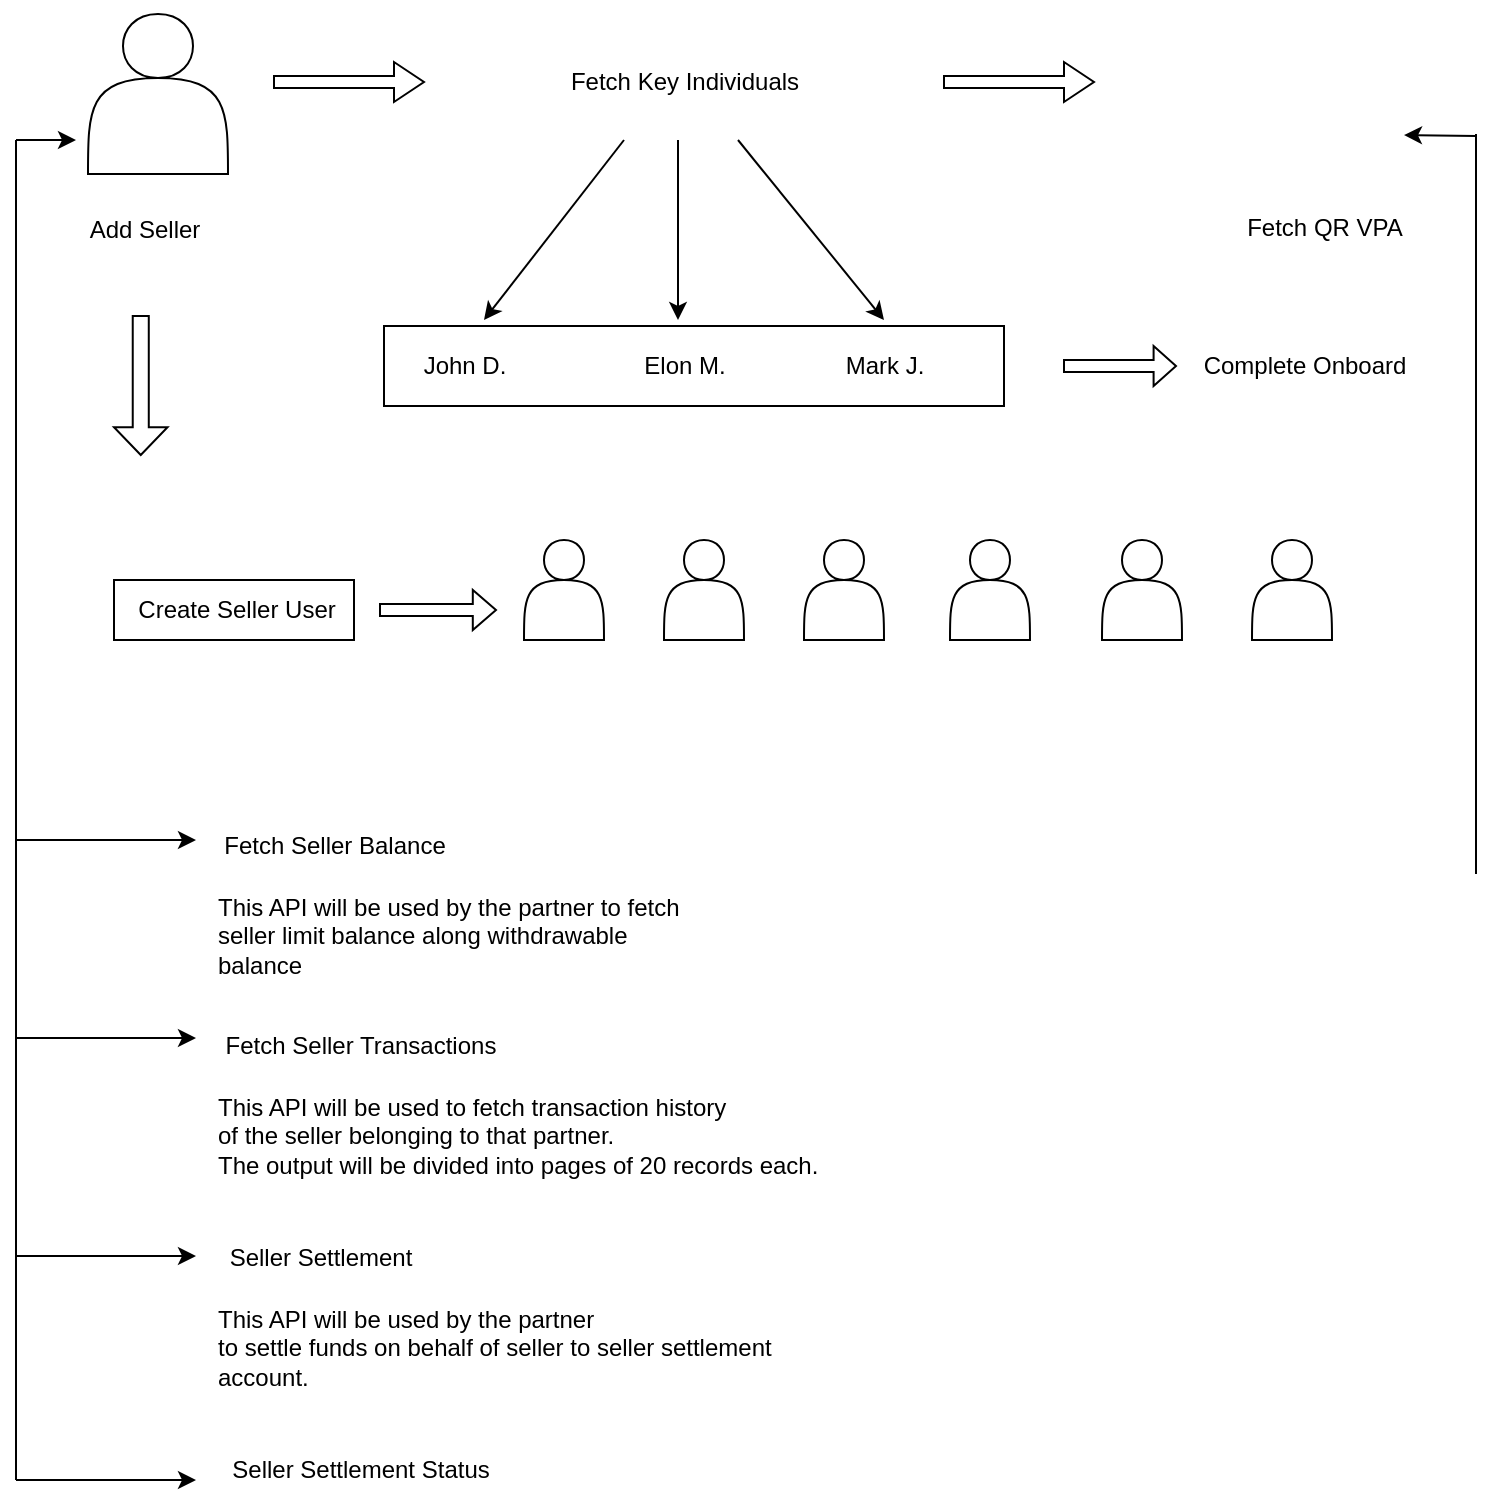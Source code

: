 <mxfile version="24.7.10">
  <diagram name="Page-1" id="coNRcPZzEZksASklCdoz">
    <mxGraphModel dx="1313" dy="653" grid="1" gridSize="10" guides="1" tooltips="1" connect="1" arrows="1" fold="1" page="1" pageScale="1" pageWidth="827" pageHeight="1169" math="0" shadow="0">
      <root>
        <mxCell id="0" />
        <mxCell id="1" parent="0" />
        <mxCell id="Au_S4vGKViVq8frkckDu-6" value="" style="shape=actor;whiteSpace=wrap;html=1;" parent="1" vertex="1">
          <mxGeometry x="76" y="47" width="70" height="80" as="geometry" />
        </mxCell>
        <mxCell id="Au_S4vGKViVq8frkckDu-7" value="Add&amp;nbsp;&lt;span style=&quot;background-color: initial;&quot;&gt;Seller&lt;/span&gt;&lt;div&gt;&lt;div&gt;&lt;br&gt;&lt;/div&gt;&lt;/div&gt;" style="text;html=1;align=center;verticalAlign=middle;resizable=0;points=[];autosize=1;strokeColor=none;fillColor=none;" parent="1" vertex="1">
          <mxGeometry x="64" y="142" width="80" height="40" as="geometry" />
        </mxCell>
        <mxCell id="Au_S4vGKViVq8frkckDu-8" value="" style="shape=singleArrow;whiteSpace=wrap;html=1;" parent="1" vertex="1">
          <mxGeometry x="169" y="71" width="75" height="20" as="geometry" />
        </mxCell>
        <mxCell id="Au_S4vGKViVq8frkckDu-10" value="Fetch Key Individuals" style="text;html=1;align=center;verticalAlign=middle;resizable=0;points=[];autosize=1;strokeColor=none;fillColor=none;" parent="1" vertex="1">
          <mxGeometry x="304" y="66" width="140" height="30" as="geometry" />
        </mxCell>
        <mxCell id="Au_S4vGKViVq8frkckDu-11" value="" style="endArrow=classic;html=1;rounded=0;" parent="1" edge="1">
          <mxGeometry width="50" height="50" relative="1" as="geometry">
            <mxPoint x="344" y="110" as="sourcePoint" />
            <mxPoint x="274" y="200" as="targetPoint" />
          </mxGeometry>
        </mxCell>
        <mxCell id="Au_S4vGKViVq8frkckDu-12" value="" style="endArrow=classic;html=1;rounded=0;" parent="1" edge="1">
          <mxGeometry width="50" height="50" relative="1" as="geometry">
            <mxPoint x="371" y="110" as="sourcePoint" />
            <mxPoint x="371" y="200" as="targetPoint" />
          </mxGeometry>
        </mxCell>
        <mxCell id="Au_S4vGKViVq8frkckDu-13" value="" style="endArrow=classic;html=1;rounded=0;" parent="1" edge="1">
          <mxGeometry width="50" height="50" relative="1" as="geometry">
            <mxPoint x="401" y="110" as="sourcePoint" />
            <mxPoint x="474" y="200" as="targetPoint" />
          </mxGeometry>
        </mxCell>
        <mxCell id="Au_S4vGKViVq8frkckDu-14" value="John D." style="text;html=1;align=center;verticalAlign=middle;resizable=0;points=[];autosize=1;strokeColor=none;fillColor=none;" parent="1" vertex="1">
          <mxGeometry x="234" y="208" width="60" height="30" as="geometry" />
        </mxCell>
        <mxCell id="Au_S4vGKViVq8frkckDu-15" value="Elon M." style="text;html=1;align=center;verticalAlign=middle;resizable=0;points=[];autosize=1;strokeColor=none;fillColor=none;" parent="1" vertex="1">
          <mxGeometry x="344" y="208" width="60" height="30" as="geometry" />
        </mxCell>
        <mxCell id="Au_S4vGKViVq8frkckDu-16" value="Mark J." style="text;html=1;align=center;verticalAlign=middle;resizable=0;points=[];autosize=1;strokeColor=none;fillColor=none;" parent="1" vertex="1">
          <mxGeometry x="444" y="208" width="60" height="30" as="geometry" />
        </mxCell>
        <mxCell id="Au_S4vGKViVq8frkckDu-17" value="" style="shape=singleArrow;whiteSpace=wrap;html=1;" parent="1" vertex="1">
          <mxGeometry x="504" y="71" width="75" height="20" as="geometry" />
        </mxCell>
        <mxCell id="Au_S4vGKViVq8frkckDu-23" value="" style="shape=image;verticalLabelPosition=bottom;verticalAlign=top;imageAspect=0;image=https://quickchart.io/qr?text=BarcodesInc&amp;size=200;" parent="1" vertex="1">
          <mxGeometry x="644" y="40" width="90" height="90" as="geometry" />
        </mxCell>
        <mxCell id="Au_S4vGKViVq8frkckDu-24" value="Fetch QR VPA" style="text;html=1;align=center;verticalAlign=middle;resizable=0;points=[];autosize=1;strokeColor=none;fillColor=none;" parent="1" vertex="1">
          <mxGeometry x="644" y="139" width="100" height="30" as="geometry" />
        </mxCell>
        <mxCell id="Au_S4vGKViVq8frkckDu-30" value="" style="rounded=0;whiteSpace=wrap;html=1;" parent="1" vertex="1">
          <mxGeometry x="89" y="330" width="120" height="30" as="geometry" />
        </mxCell>
        <mxCell id="Au_S4vGKViVq8frkckDu-27" value="Create Seller User" style="text;html=1;align=center;verticalAlign=middle;resizable=0;points=[];autosize=1;strokeColor=none;fillColor=none;" parent="1" vertex="1">
          <mxGeometry x="90" y="330" width="120" height="30" as="geometry" />
        </mxCell>
        <mxCell id="Au_S4vGKViVq8frkckDu-28" value="" style="shape=singleArrow;whiteSpace=wrap;html=1;rotation=90;" parent="1" vertex="1">
          <mxGeometry x="67.63" y="219.38" width="69.5" height="26.75" as="geometry" />
        </mxCell>
        <mxCell id="Au_S4vGKViVq8frkckDu-39" value="" style="rounded=0;whiteSpace=wrap;html=1;fillColor=none;" parent="1" vertex="1">
          <mxGeometry x="224" y="203" width="310" height="40" as="geometry" />
        </mxCell>
        <mxCell id="Au_S4vGKViVq8frkckDu-38" value="" style="shape=singleArrow;whiteSpace=wrap;html=1;" parent="1" vertex="1">
          <mxGeometry x="222" y="335" width="58" height="20" as="geometry" />
        </mxCell>
        <mxCell id="Au_S4vGKViVq8frkckDu-40" value="" style="shape=singleArrow;whiteSpace=wrap;html=1;" parent="1" vertex="1">
          <mxGeometry x="564" y="213" width="56" height="20" as="geometry" />
        </mxCell>
        <mxCell id="Au_S4vGKViVq8frkckDu-41" value="Complete Onboard" style="text;html=1;align=center;verticalAlign=middle;resizable=0;points=[];autosize=1;strokeColor=none;fillColor=none;" parent="1" vertex="1">
          <mxGeometry x="624" y="208" width="120" height="30" as="geometry" />
        </mxCell>
        <mxCell id="Au_S4vGKViVq8frkckDu-42" value="" style="shape=actor;whiteSpace=wrap;html=1;" parent="1" vertex="1">
          <mxGeometry x="294" y="310" width="40" height="50" as="geometry" />
        </mxCell>
        <mxCell id="Au_S4vGKViVq8frkckDu-43" value="" style="shape=actor;whiteSpace=wrap;html=1;" parent="1" vertex="1">
          <mxGeometry x="364" y="310" width="40" height="50" as="geometry" />
        </mxCell>
        <mxCell id="Au_S4vGKViVq8frkckDu-44" value="" style="shape=actor;whiteSpace=wrap;html=1;" parent="1" vertex="1">
          <mxGeometry x="434" y="310" width="40" height="50" as="geometry" />
        </mxCell>
        <mxCell id="Au_S4vGKViVq8frkckDu-45" value="" style="shape=actor;whiteSpace=wrap;html=1;" parent="1" vertex="1">
          <mxGeometry x="507" y="310" width="40" height="50" as="geometry" />
        </mxCell>
        <mxCell id="Au_S4vGKViVq8frkckDu-46" value="" style="shape=actor;whiteSpace=wrap;html=1;" parent="1" vertex="1">
          <mxGeometry x="583" y="310" width="40" height="50" as="geometry" />
        </mxCell>
        <mxCell id="Au_S4vGKViVq8frkckDu-47" value="" style="shape=actor;whiteSpace=wrap;html=1;" parent="1" vertex="1">
          <mxGeometry x="658" y="310" width="40" height="50" as="geometry" />
        </mxCell>
        <mxCell id="S72OcCb0FRN6EEn7l_NP-2" value="" style="endArrow=none;html=1;rounded=0;" edge="1" parent="1">
          <mxGeometry width="50" height="50" relative="1" as="geometry">
            <mxPoint x="770" y="477" as="sourcePoint" />
            <mxPoint x="770" y="107" as="targetPoint" />
          </mxGeometry>
        </mxCell>
        <mxCell id="S72OcCb0FRN6EEn7l_NP-4" value="" style="endArrow=none;html=1;rounded=0;" edge="1" parent="1">
          <mxGeometry width="50" height="50" relative="1" as="geometry">
            <mxPoint x="40" y="460" as="sourcePoint" />
            <mxPoint x="40" y="110" as="targetPoint" />
          </mxGeometry>
        </mxCell>
        <mxCell id="S72OcCb0FRN6EEn7l_NP-5" value="" style="endArrow=classic;html=1;rounded=0;" edge="1" parent="1">
          <mxGeometry width="50" height="50" relative="1" as="geometry">
            <mxPoint x="40" y="110" as="sourcePoint" />
            <mxPoint x="70" y="110" as="targetPoint" />
          </mxGeometry>
        </mxCell>
        <mxCell id="S72OcCb0FRN6EEn7l_NP-6" value="" style="endArrow=classic;html=1;rounded=0;entryX=1;entryY=0.75;entryDx=0;entryDy=0;" edge="1" parent="1" target="Au_S4vGKViVq8frkckDu-23">
          <mxGeometry width="50" height="50" relative="1" as="geometry">
            <mxPoint x="770" y="108" as="sourcePoint" />
            <mxPoint x="450" y="300" as="targetPoint" />
          </mxGeometry>
        </mxCell>
        <mxCell id="S72OcCb0FRN6EEn7l_NP-7" value="" style="endArrow=classic;html=1;rounded=0;" edge="1" parent="1">
          <mxGeometry width="50" height="50" relative="1" as="geometry">
            <mxPoint x="40" y="460" as="sourcePoint" />
            <mxPoint x="130" y="460" as="targetPoint" />
          </mxGeometry>
        </mxCell>
        <mxCell id="S72OcCb0FRN6EEn7l_NP-8" value="Fetch Seller Balance" style="text;html=1;align=center;verticalAlign=middle;resizable=0;points=[];autosize=1;strokeColor=none;fillColor=none;" vertex="1" parent="1">
          <mxGeometry x="134" y="448" width="130" height="30" as="geometry" />
        </mxCell>
        <mxCell id="S72OcCb0FRN6EEn7l_NP-9" value="" style="endArrow=none;html=1;rounded=0;" edge="1" parent="1">
          <mxGeometry width="50" height="50" relative="1" as="geometry">
            <mxPoint x="40" y="560" as="sourcePoint" />
            <mxPoint x="40" y="460" as="targetPoint" />
          </mxGeometry>
        </mxCell>
        <mxCell id="S72OcCb0FRN6EEn7l_NP-10" value="" style="endArrow=classic;html=1;rounded=0;" edge="1" parent="1">
          <mxGeometry width="50" height="50" relative="1" as="geometry">
            <mxPoint x="40" y="559" as="sourcePoint" />
            <mxPoint x="130" y="559" as="targetPoint" />
          </mxGeometry>
        </mxCell>
        <mxCell id="S72OcCb0FRN6EEn7l_NP-11" value="Fetch Seller Transactions" style="text;html=1;align=center;verticalAlign=middle;resizable=0;points=[];autosize=1;strokeColor=none;fillColor=none;" vertex="1" parent="1">
          <mxGeometry x="132" y="548" width="160" height="30" as="geometry" />
        </mxCell>
        <mxCell id="S72OcCb0FRN6EEn7l_NP-12" value="This API will be used to fetch transaction history&lt;div&gt;of the seller belonging to that partner.&lt;/div&gt;&lt;div&gt;The output will be divided into pages of 20 records each.&lt;/div&gt;" style="text;html=1;align=left;verticalAlign=middle;resizable=0;points=[];autosize=1;strokeColor=none;fillColor=none;" vertex="1" parent="1">
          <mxGeometry x="139" y="578" width="320" height="60" as="geometry" />
        </mxCell>
        <mxCell id="S72OcCb0FRN6EEn7l_NP-13" value="This API will be used by the partner to fetch&lt;div&gt;seller limit balance along withdrawable &lt;br/&gt;balance&lt;/div&gt;" style="text;html=1;align=left;verticalAlign=middle;resizable=0;points=[];autosize=1;strokeColor=none;fillColor=none;" vertex="1" parent="1">
          <mxGeometry x="139" y="478" width="250" height="60" as="geometry" />
        </mxCell>
        <mxCell id="S72OcCb0FRN6EEn7l_NP-14" value="" style="endArrow=none;html=1;rounded=0;" edge="1" parent="1">
          <mxGeometry width="50" height="50" relative="1" as="geometry">
            <mxPoint x="40" y="680" as="sourcePoint" />
            <mxPoint x="40" y="560" as="targetPoint" />
          </mxGeometry>
        </mxCell>
        <mxCell id="S72OcCb0FRN6EEn7l_NP-15" value="" style="endArrow=classic;html=1;rounded=0;" edge="1" parent="1">
          <mxGeometry width="50" height="50" relative="1" as="geometry">
            <mxPoint x="40" y="668" as="sourcePoint" />
            <mxPoint x="130" y="668" as="targetPoint" />
          </mxGeometry>
        </mxCell>
        <mxCell id="S72OcCb0FRN6EEn7l_NP-16" value="Seller Settlement" style="text;html=1;align=center;verticalAlign=middle;resizable=0;points=[];autosize=1;strokeColor=none;fillColor=none;" vertex="1" parent="1">
          <mxGeometry x="137.13" y="654" width="110" height="30" as="geometry" />
        </mxCell>
        <mxCell id="S72OcCb0FRN6EEn7l_NP-17" value="This API will be used by the partner&lt;div&gt;to settle funds on behalf of seller to seller settlement &lt;br/&gt;account.&lt;/div&gt;" style="text;html=1;align=left;verticalAlign=middle;resizable=0;points=[];autosize=1;strokeColor=none;fillColor=none;" vertex="1" parent="1">
          <mxGeometry x="139" y="684" width="300" height="60" as="geometry" />
        </mxCell>
        <mxCell id="S72OcCb0FRN6EEn7l_NP-18" value="Seller Settlement Status" style="text;html=1;align=center;verticalAlign=middle;resizable=0;points=[];autosize=1;strokeColor=none;fillColor=none;" vertex="1" parent="1">
          <mxGeometry x="137" y="760" width="150" height="30" as="geometry" />
        </mxCell>
        <mxCell id="S72OcCb0FRN6EEn7l_NP-19" value="" style="endArrow=classic;html=1;rounded=0;" edge="1" parent="1">
          <mxGeometry width="50" height="50" relative="1" as="geometry">
            <mxPoint x="40" y="780" as="sourcePoint" />
            <mxPoint x="130" y="780" as="targetPoint" />
          </mxGeometry>
        </mxCell>
        <mxCell id="S72OcCb0FRN6EEn7l_NP-20" value="" style="endArrow=none;html=1;rounded=0;" edge="1" parent="1">
          <mxGeometry width="50" height="50" relative="1" as="geometry">
            <mxPoint x="40" y="780" as="sourcePoint" />
            <mxPoint x="40" y="680" as="targetPoint" />
          </mxGeometry>
        </mxCell>
      </root>
    </mxGraphModel>
  </diagram>
</mxfile>
